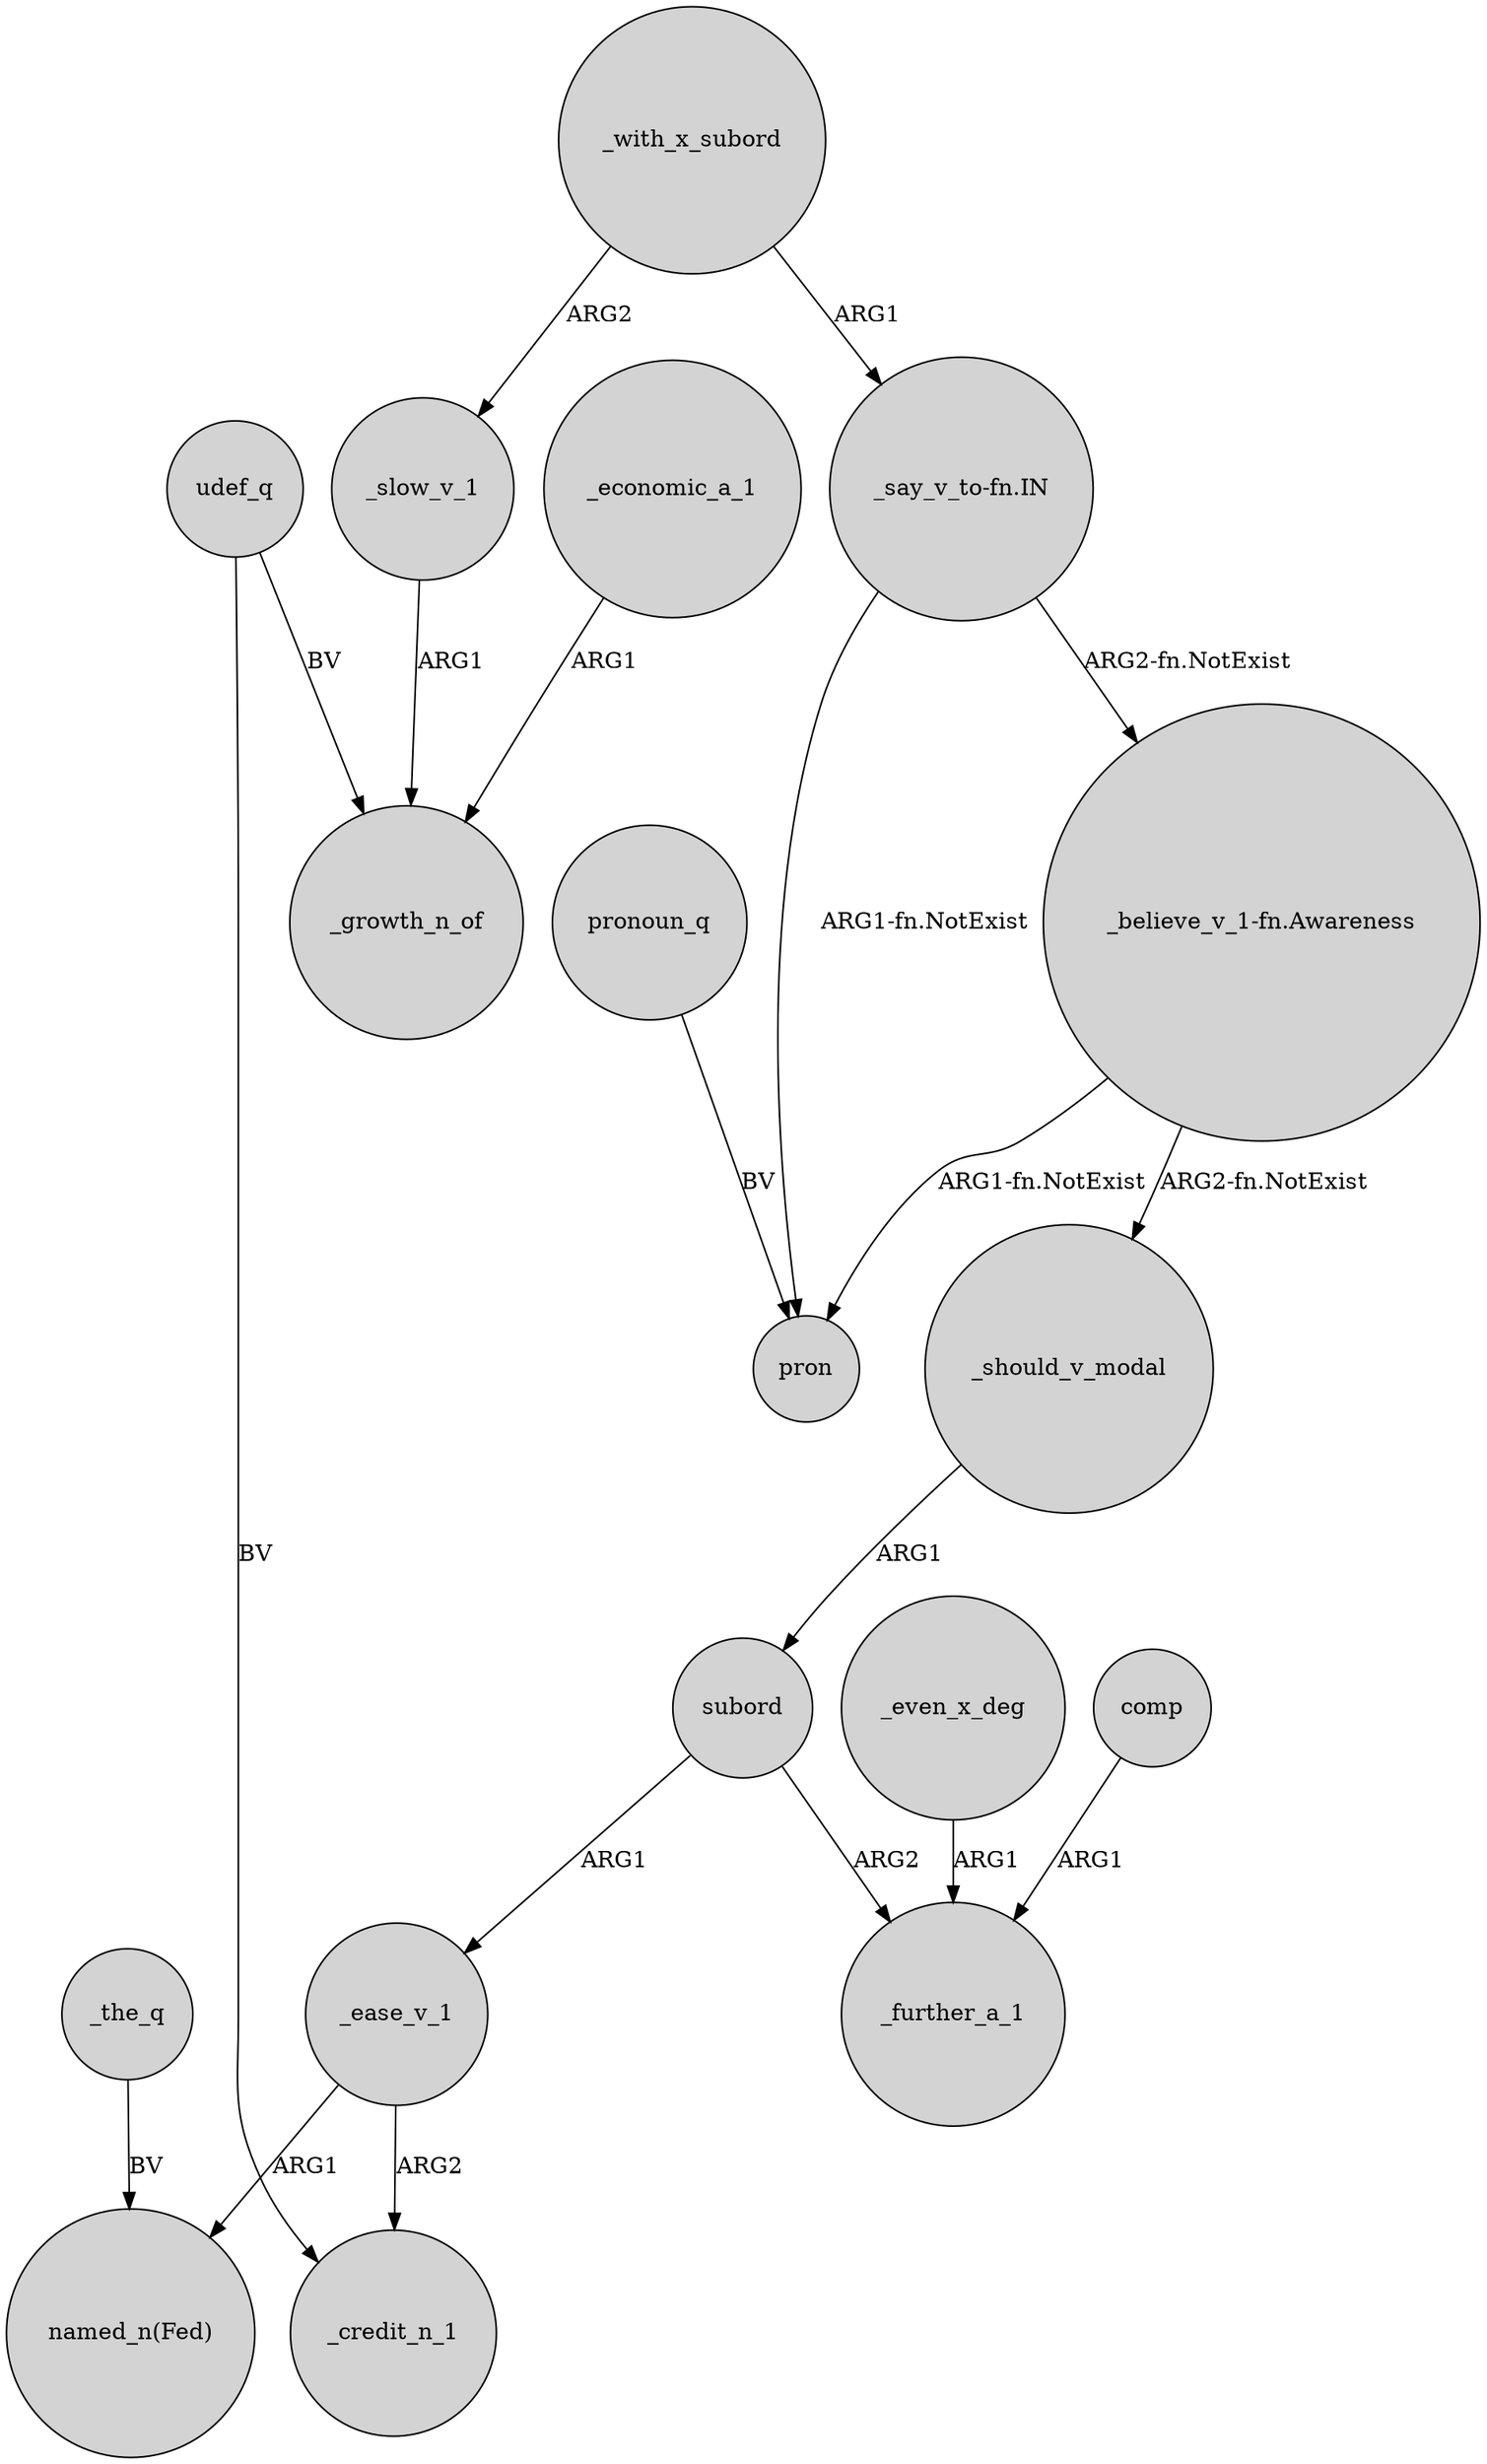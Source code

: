 digraph {
	node [shape=circle style=filled]
	_the_q -> "named_n(Fed)" [label=BV]
	udef_q -> _credit_n_1 [label=BV]
	_economic_a_1 -> _growth_n_of [label=ARG1]
	"_say_v_to-fn.IN" -> pron [label="ARG1-fn.NotExist"]
	_slow_v_1 -> _growth_n_of [label=ARG1]
	_ease_v_1 -> "named_n(Fed)" [label=ARG1]
	"_say_v_to-fn.IN" -> "_believe_v_1-fn.Awareness" [label="ARG2-fn.NotExist"]
	pronoun_q -> pron [label=BV]
	comp -> _further_a_1 [label=ARG1]
	_with_x_subord -> "_say_v_to-fn.IN" [label=ARG1]
	_with_x_subord -> _slow_v_1 [label=ARG2]
	"_believe_v_1-fn.Awareness" -> _should_v_modal [label="ARG2-fn.NotExist"]
	subord -> _further_a_1 [label=ARG2]
	"_believe_v_1-fn.Awareness" -> pron [label="ARG1-fn.NotExist"]
	udef_q -> _growth_n_of [label=BV]
	_even_x_deg -> _further_a_1 [label=ARG1]
	_ease_v_1 -> _credit_n_1 [label=ARG2]
	subord -> _ease_v_1 [label=ARG1]
	_should_v_modal -> subord [label=ARG1]
}
